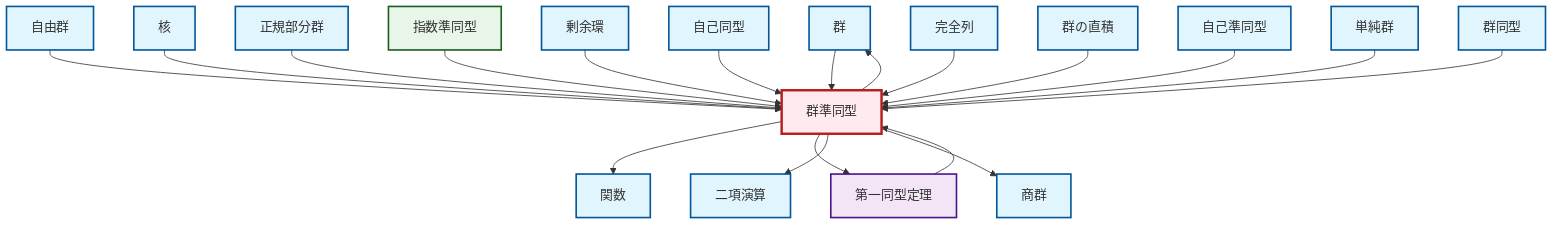 graph TD
    classDef definition fill:#e1f5fe,stroke:#01579b,stroke-width:2px
    classDef theorem fill:#f3e5f5,stroke:#4a148c,stroke-width:2px
    classDef axiom fill:#fff3e0,stroke:#e65100,stroke-width:2px
    classDef example fill:#e8f5e9,stroke:#1b5e20,stroke-width:2px
    classDef current fill:#ffebee,stroke:#b71c1c,stroke-width:3px
    def-group["群"]:::definition
    def-exact-sequence["完全列"]:::definition
    def-automorphism["自己同型"]:::definition
    def-direct-product["群の直積"]:::definition
    def-normal-subgroup["正規部分群"]:::definition
    def-quotient-ring["剰余環"]:::definition
    def-free-group["自由群"]:::definition
    def-quotient-group["商群"]:::definition
    thm-first-isomorphism["第一同型定理"]:::theorem
    def-function["関数"]:::definition
    def-binary-operation["二項演算"]:::definition
    def-simple-group["単純群"]:::definition
    def-kernel["核"]:::definition
    def-isomorphism["群同型"]:::definition
    def-endomorphism["自己準同型"]:::definition
    def-homomorphism["群準同型"]:::definition
    ex-exponential-homomorphism["指数準同型"]:::example
    def-free-group --> def-homomorphism
    def-kernel --> def-homomorphism
    def-group --> def-homomorphism
    def-homomorphism --> def-group
    def-normal-subgroup --> def-homomorphism
    ex-exponential-homomorphism --> def-homomorphism
    def-homomorphism --> def-function
    thm-first-isomorphism --> def-homomorphism
    def-homomorphism --> thm-first-isomorphism
    def-homomorphism --> def-binary-operation
    def-quotient-ring --> def-homomorphism
    def-automorphism --> def-homomorphism
    def-exact-sequence --> def-homomorphism
    def-direct-product --> def-homomorphism
    def-endomorphism --> def-homomorphism
    def-simple-group --> def-homomorphism
    def-homomorphism --> def-quotient-group
    def-isomorphism --> def-homomorphism
    class def-homomorphism current